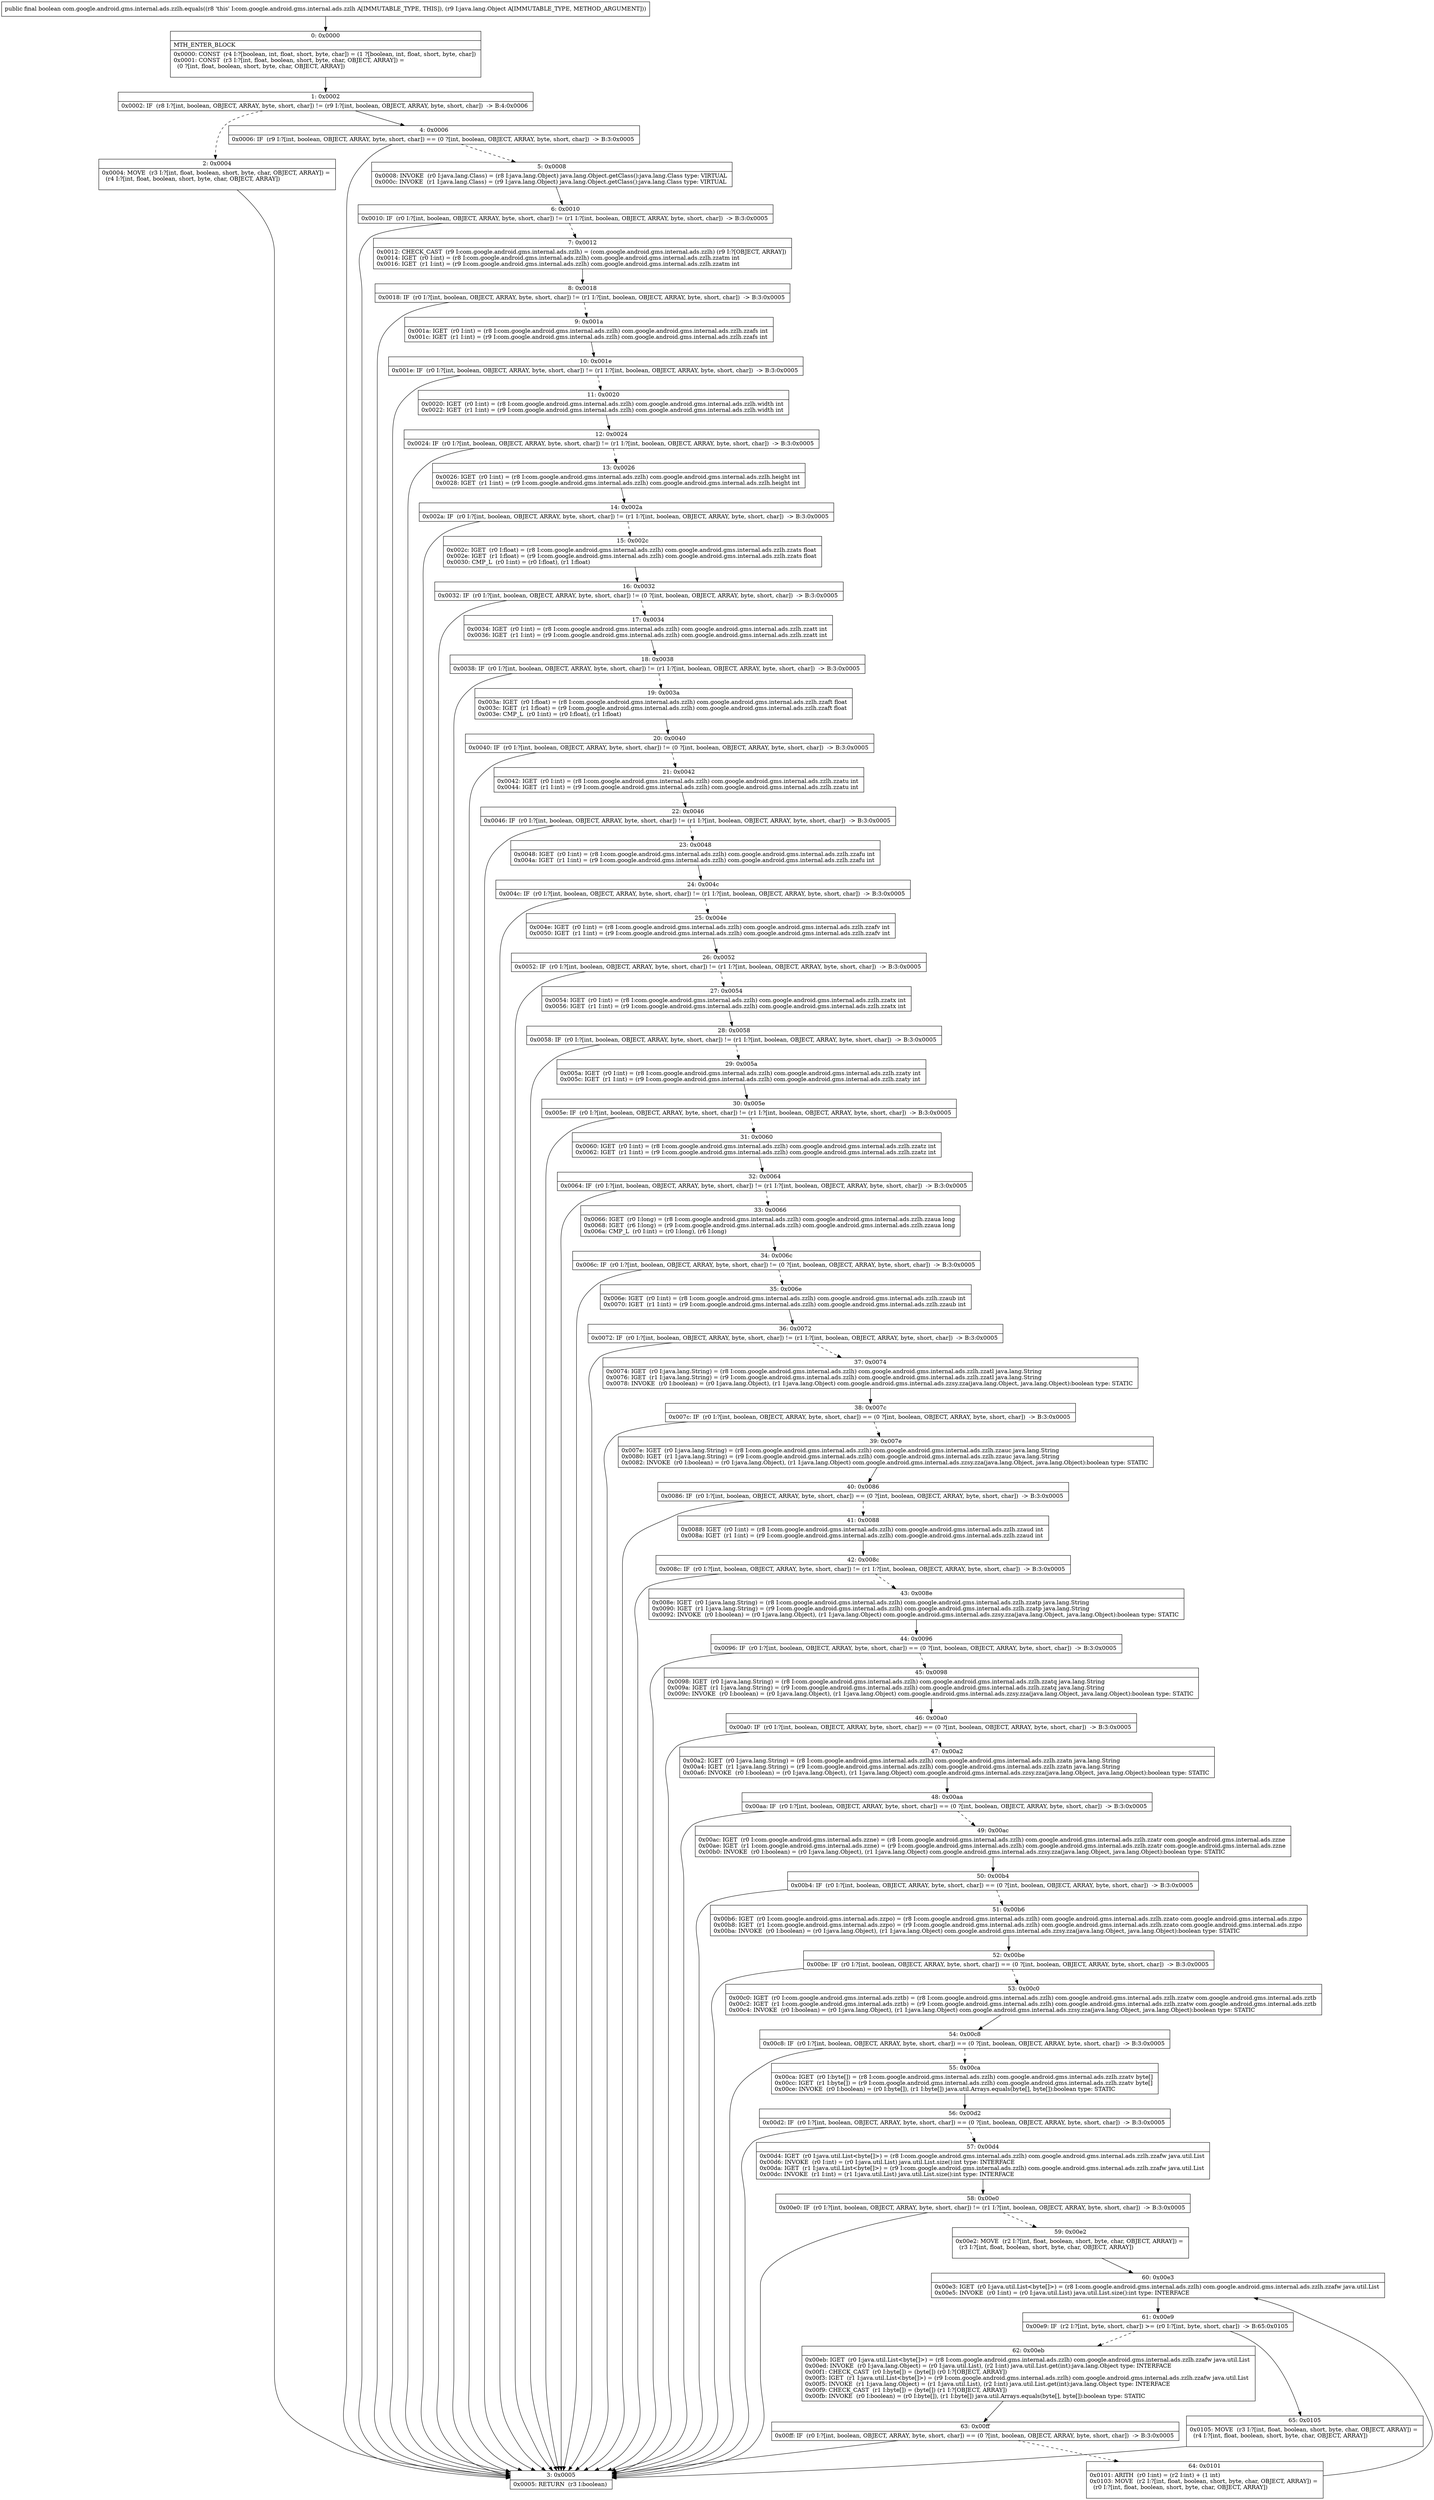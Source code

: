 digraph "CFG forcom.google.android.gms.internal.ads.zzlh.equals(Ljava\/lang\/Object;)Z" {
Node_0 [shape=record,label="{0\:\ 0x0000|MTH_ENTER_BLOCK\l|0x0000: CONST  (r4 I:?[boolean, int, float, short, byte, char]) = (1 ?[boolean, int, float, short, byte, char]) \l0x0001: CONST  (r3 I:?[int, float, boolean, short, byte, char, OBJECT, ARRAY]) = \l  (0 ?[int, float, boolean, short, byte, char, OBJECT, ARRAY])\l \l}"];
Node_1 [shape=record,label="{1\:\ 0x0002|0x0002: IF  (r8 I:?[int, boolean, OBJECT, ARRAY, byte, short, char]) != (r9 I:?[int, boolean, OBJECT, ARRAY, byte, short, char])  \-\> B:4:0x0006 \l}"];
Node_2 [shape=record,label="{2\:\ 0x0004|0x0004: MOVE  (r3 I:?[int, float, boolean, short, byte, char, OBJECT, ARRAY]) = \l  (r4 I:?[int, float, boolean, short, byte, char, OBJECT, ARRAY])\l \l}"];
Node_3 [shape=record,label="{3\:\ 0x0005|0x0005: RETURN  (r3 I:boolean) \l}"];
Node_4 [shape=record,label="{4\:\ 0x0006|0x0006: IF  (r9 I:?[int, boolean, OBJECT, ARRAY, byte, short, char]) == (0 ?[int, boolean, OBJECT, ARRAY, byte, short, char])  \-\> B:3:0x0005 \l}"];
Node_5 [shape=record,label="{5\:\ 0x0008|0x0008: INVOKE  (r0 I:java.lang.Class) = (r8 I:java.lang.Object) java.lang.Object.getClass():java.lang.Class type: VIRTUAL \l0x000c: INVOKE  (r1 I:java.lang.Class) = (r9 I:java.lang.Object) java.lang.Object.getClass():java.lang.Class type: VIRTUAL \l}"];
Node_6 [shape=record,label="{6\:\ 0x0010|0x0010: IF  (r0 I:?[int, boolean, OBJECT, ARRAY, byte, short, char]) != (r1 I:?[int, boolean, OBJECT, ARRAY, byte, short, char])  \-\> B:3:0x0005 \l}"];
Node_7 [shape=record,label="{7\:\ 0x0012|0x0012: CHECK_CAST  (r9 I:com.google.android.gms.internal.ads.zzlh) = (com.google.android.gms.internal.ads.zzlh) (r9 I:?[OBJECT, ARRAY]) \l0x0014: IGET  (r0 I:int) = (r8 I:com.google.android.gms.internal.ads.zzlh) com.google.android.gms.internal.ads.zzlh.zzatm int \l0x0016: IGET  (r1 I:int) = (r9 I:com.google.android.gms.internal.ads.zzlh) com.google.android.gms.internal.ads.zzlh.zzatm int \l}"];
Node_8 [shape=record,label="{8\:\ 0x0018|0x0018: IF  (r0 I:?[int, boolean, OBJECT, ARRAY, byte, short, char]) != (r1 I:?[int, boolean, OBJECT, ARRAY, byte, short, char])  \-\> B:3:0x0005 \l}"];
Node_9 [shape=record,label="{9\:\ 0x001a|0x001a: IGET  (r0 I:int) = (r8 I:com.google.android.gms.internal.ads.zzlh) com.google.android.gms.internal.ads.zzlh.zzafs int \l0x001c: IGET  (r1 I:int) = (r9 I:com.google.android.gms.internal.ads.zzlh) com.google.android.gms.internal.ads.zzlh.zzafs int \l}"];
Node_10 [shape=record,label="{10\:\ 0x001e|0x001e: IF  (r0 I:?[int, boolean, OBJECT, ARRAY, byte, short, char]) != (r1 I:?[int, boolean, OBJECT, ARRAY, byte, short, char])  \-\> B:3:0x0005 \l}"];
Node_11 [shape=record,label="{11\:\ 0x0020|0x0020: IGET  (r0 I:int) = (r8 I:com.google.android.gms.internal.ads.zzlh) com.google.android.gms.internal.ads.zzlh.width int \l0x0022: IGET  (r1 I:int) = (r9 I:com.google.android.gms.internal.ads.zzlh) com.google.android.gms.internal.ads.zzlh.width int \l}"];
Node_12 [shape=record,label="{12\:\ 0x0024|0x0024: IF  (r0 I:?[int, boolean, OBJECT, ARRAY, byte, short, char]) != (r1 I:?[int, boolean, OBJECT, ARRAY, byte, short, char])  \-\> B:3:0x0005 \l}"];
Node_13 [shape=record,label="{13\:\ 0x0026|0x0026: IGET  (r0 I:int) = (r8 I:com.google.android.gms.internal.ads.zzlh) com.google.android.gms.internal.ads.zzlh.height int \l0x0028: IGET  (r1 I:int) = (r9 I:com.google.android.gms.internal.ads.zzlh) com.google.android.gms.internal.ads.zzlh.height int \l}"];
Node_14 [shape=record,label="{14\:\ 0x002a|0x002a: IF  (r0 I:?[int, boolean, OBJECT, ARRAY, byte, short, char]) != (r1 I:?[int, boolean, OBJECT, ARRAY, byte, short, char])  \-\> B:3:0x0005 \l}"];
Node_15 [shape=record,label="{15\:\ 0x002c|0x002c: IGET  (r0 I:float) = (r8 I:com.google.android.gms.internal.ads.zzlh) com.google.android.gms.internal.ads.zzlh.zzats float \l0x002e: IGET  (r1 I:float) = (r9 I:com.google.android.gms.internal.ads.zzlh) com.google.android.gms.internal.ads.zzlh.zzats float \l0x0030: CMP_L  (r0 I:int) = (r0 I:float), (r1 I:float) \l}"];
Node_16 [shape=record,label="{16\:\ 0x0032|0x0032: IF  (r0 I:?[int, boolean, OBJECT, ARRAY, byte, short, char]) != (0 ?[int, boolean, OBJECT, ARRAY, byte, short, char])  \-\> B:3:0x0005 \l}"];
Node_17 [shape=record,label="{17\:\ 0x0034|0x0034: IGET  (r0 I:int) = (r8 I:com.google.android.gms.internal.ads.zzlh) com.google.android.gms.internal.ads.zzlh.zzatt int \l0x0036: IGET  (r1 I:int) = (r9 I:com.google.android.gms.internal.ads.zzlh) com.google.android.gms.internal.ads.zzlh.zzatt int \l}"];
Node_18 [shape=record,label="{18\:\ 0x0038|0x0038: IF  (r0 I:?[int, boolean, OBJECT, ARRAY, byte, short, char]) != (r1 I:?[int, boolean, OBJECT, ARRAY, byte, short, char])  \-\> B:3:0x0005 \l}"];
Node_19 [shape=record,label="{19\:\ 0x003a|0x003a: IGET  (r0 I:float) = (r8 I:com.google.android.gms.internal.ads.zzlh) com.google.android.gms.internal.ads.zzlh.zzaft float \l0x003c: IGET  (r1 I:float) = (r9 I:com.google.android.gms.internal.ads.zzlh) com.google.android.gms.internal.ads.zzlh.zzaft float \l0x003e: CMP_L  (r0 I:int) = (r0 I:float), (r1 I:float) \l}"];
Node_20 [shape=record,label="{20\:\ 0x0040|0x0040: IF  (r0 I:?[int, boolean, OBJECT, ARRAY, byte, short, char]) != (0 ?[int, boolean, OBJECT, ARRAY, byte, short, char])  \-\> B:3:0x0005 \l}"];
Node_21 [shape=record,label="{21\:\ 0x0042|0x0042: IGET  (r0 I:int) = (r8 I:com.google.android.gms.internal.ads.zzlh) com.google.android.gms.internal.ads.zzlh.zzatu int \l0x0044: IGET  (r1 I:int) = (r9 I:com.google.android.gms.internal.ads.zzlh) com.google.android.gms.internal.ads.zzlh.zzatu int \l}"];
Node_22 [shape=record,label="{22\:\ 0x0046|0x0046: IF  (r0 I:?[int, boolean, OBJECT, ARRAY, byte, short, char]) != (r1 I:?[int, boolean, OBJECT, ARRAY, byte, short, char])  \-\> B:3:0x0005 \l}"];
Node_23 [shape=record,label="{23\:\ 0x0048|0x0048: IGET  (r0 I:int) = (r8 I:com.google.android.gms.internal.ads.zzlh) com.google.android.gms.internal.ads.zzlh.zzafu int \l0x004a: IGET  (r1 I:int) = (r9 I:com.google.android.gms.internal.ads.zzlh) com.google.android.gms.internal.ads.zzlh.zzafu int \l}"];
Node_24 [shape=record,label="{24\:\ 0x004c|0x004c: IF  (r0 I:?[int, boolean, OBJECT, ARRAY, byte, short, char]) != (r1 I:?[int, boolean, OBJECT, ARRAY, byte, short, char])  \-\> B:3:0x0005 \l}"];
Node_25 [shape=record,label="{25\:\ 0x004e|0x004e: IGET  (r0 I:int) = (r8 I:com.google.android.gms.internal.ads.zzlh) com.google.android.gms.internal.ads.zzlh.zzafv int \l0x0050: IGET  (r1 I:int) = (r9 I:com.google.android.gms.internal.ads.zzlh) com.google.android.gms.internal.ads.zzlh.zzafv int \l}"];
Node_26 [shape=record,label="{26\:\ 0x0052|0x0052: IF  (r0 I:?[int, boolean, OBJECT, ARRAY, byte, short, char]) != (r1 I:?[int, boolean, OBJECT, ARRAY, byte, short, char])  \-\> B:3:0x0005 \l}"];
Node_27 [shape=record,label="{27\:\ 0x0054|0x0054: IGET  (r0 I:int) = (r8 I:com.google.android.gms.internal.ads.zzlh) com.google.android.gms.internal.ads.zzlh.zzatx int \l0x0056: IGET  (r1 I:int) = (r9 I:com.google.android.gms.internal.ads.zzlh) com.google.android.gms.internal.ads.zzlh.zzatx int \l}"];
Node_28 [shape=record,label="{28\:\ 0x0058|0x0058: IF  (r0 I:?[int, boolean, OBJECT, ARRAY, byte, short, char]) != (r1 I:?[int, boolean, OBJECT, ARRAY, byte, short, char])  \-\> B:3:0x0005 \l}"];
Node_29 [shape=record,label="{29\:\ 0x005a|0x005a: IGET  (r0 I:int) = (r8 I:com.google.android.gms.internal.ads.zzlh) com.google.android.gms.internal.ads.zzlh.zzaty int \l0x005c: IGET  (r1 I:int) = (r9 I:com.google.android.gms.internal.ads.zzlh) com.google.android.gms.internal.ads.zzlh.zzaty int \l}"];
Node_30 [shape=record,label="{30\:\ 0x005e|0x005e: IF  (r0 I:?[int, boolean, OBJECT, ARRAY, byte, short, char]) != (r1 I:?[int, boolean, OBJECT, ARRAY, byte, short, char])  \-\> B:3:0x0005 \l}"];
Node_31 [shape=record,label="{31\:\ 0x0060|0x0060: IGET  (r0 I:int) = (r8 I:com.google.android.gms.internal.ads.zzlh) com.google.android.gms.internal.ads.zzlh.zzatz int \l0x0062: IGET  (r1 I:int) = (r9 I:com.google.android.gms.internal.ads.zzlh) com.google.android.gms.internal.ads.zzlh.zzatz int \l}"];
Node_32 [shape=record,label="{32\:\ 0x0064|0x0064: IF  (r0 I:?[int, boolean, OBJECT, ARRAY, byte, short, char]) != (r1 I:?[int, boolean, OBJECT, ARRAY, byte, short, char])  \-\> B:3:0x0005 \l}"];
Node_33 [shape=record,label="{33\:\ 0x0066|0x0066: IGET  (r0 I:long) = (r8 I:com.google.android.gms.internal.ads.zzlh) com.google.android.gms.internal.ads.zzlh.zzaua long \l0x0068: IGET  (r6 I:long) = (r9 I:com.google.android.gms.internal.ads.zzlh) com.google.android.gms.internal.ads.zzlh.zzaua long \l0x006a: CMP_L  (r0 I:int) = (r0 I:long), (r6 I:long) \l}"];
Node_34 [shape=record,label="{34\:\ 0x006c|0x006c: IF  (r0 I:?[int, boolean, OBJECT, ARRAY, byte, short, char]) != (0 ?[int, boolean, OBJECT, ARRAY, byte, short, char])  \-\> B:3:0x0005 \l}"];
Node_35 [shape=record,label="{35\:\ 0x006e|0x006e: IGET  (r0 I:int) = (r8 I:com.google.android.gms.internal.ads.zzlh) com.google.android.gms.internal.ads.zzlh.zzaub int \l0x0070: IGET  (r1 I:int) = (r9 I:com.google.android.gms.internal.ads.zzlh) com.google.android.gms.internal.ads.zzlh.zzaub int \l}"];
Node_36 [shape=record,label="{36\:\ 0x0072|0x0072: IF  (r0 I:?[int, boolean, OBJECT, ARRAY, byte, short, char]) != (r1 I:?[int, boolean, OBJECT, ARRAY, byte, short, char])  \-\> B:3:0x0005 \l}"];
Node_37 [shape=record,label="{37\:\ 0x0074|0x0074: IGET  (r0 I:java.lang.String) = (r8 I:com.google.android.gms.internal.ads.zzlh) com.google.android.gms.internal.ads.zzlh.zzatl java.lang.String \l0x0076: IGET  (r1 I:java.lang.String) = (r9 I:com.google.android.gms.internal.ads.zzlh) com.google.android.gms.internal.ads.zzlh.zzatl java.lang.String \l0x0078: INVOKE  (r0 I:boolean) = (r0 I:java.lang.Object), (r1 I:java.lang.Object) com.google.android.gms.internal.ads.zzsy.zza(java.lang.Object, java.lang.Object):boolean type: STATIC \l}"];
Node_38 [shape=record,label="{38\:\ 0x007c|0x007c: IF  (r0 I:?[int, boolean, OBJECT, ARRAY, byte, short, char]) == (0 ?[int, boolean, OBJECT, ARRAY, byte, short, char])  \-\> B:3:0x0005 \l}"];
Node_39 [shape=record,label="{39\:\ 0x007e|0x007e: IGET  (r0 I:java.lang.String) = (r8 I:com.google.android.gms.internal.ads.zzlh) com.google.android.gms.internal.ads.zzlh.zzauc java.lang.String \l0x0080: IGET  (r1 I:java.lang.String) = (r9 I:com.google.android.gms.internal.ads.zzlh) com.google.android.gms.internal.ads.zzlh.zzauc java.lang.String \l0x0082: INVOKE  (r0 I:boolean) = (r0 I:java.lang.Object), (r1 I:java.lang.Object) com.google.android.gms.internal.ads.zzsy.zza(java.lang.Object, java.lang.Object):boolean type: STATIC \l}"];
Node_40 [shape=record,label="{40\:\ 0x0086|0x0086: IF  (r0 I:?[int, boolean, OBJECT, ARRAY, byte, short, char]) == (0 ?[int, boolean, OBJECT, ARRAY, byte, short, char])  \-\> B:3:0x0005 \l}"];
Node_41 [shape=record,label="{41\:\ 0x0088|0x0088: IGET  (r0 I:int) = (r8 I:com.google.android.gms.internal.ads.zzlh) com.google.android.gms.internal.ads.zzlh.zzaud int \l0x008a: IGET  (r1 I:int) = (r9 I:com.google.android.gms.internal.ads.zzlh) com.google.android.gms.internal.ads.zzlh.zzaud int \l}"];
Node_42 [shape=record,label="{42\:\ 0x008c|0x008c: IF  (r0 I:?[int, boolean, OBJECT, ARRAY, byte, short, char]) != (r1 I:?[int, boolean, OBJECT, ARRAY, byte, short, char])  \-\> B:3:0x0005 \l}"];
Node_43 [shape=record,label="{43\:\ 0x008e|0x008e: IGET  (r0 I:java.lang.String) = (r8 I:com.google.android.gms.internal.ads.zzlh) com.google.android.gms.internal.ads.zzlh.zzatp java.lang.String \l0x0090: IGET  (r1 I:java.lang.String) = (r9 I:com.google.android.gms.internal.ads.zzlh) com.google.android.gms.internal.ads.zzlh.zzatp java.lang.String \l0x0092: INVOKE  (r0 I:boolean) = (r0 I:java.lang.Object), (r1 I:java.lang.Object) com.google.android.gms.internal.ads.zzsy.zza(java.lang.Object, java.lang.Object):boolean type: STATIC \l}"];
Node_44 [shape=record,label="{44\:\ 0x0096|0x0096: IF  (r0 I:?[int, boolean, OBJECT, ARRAY, byte, short, char]) == (0 ?[int, boolean, OBJECT, ARRAY, byte, short, char])  \-\> B:3:0x0005 \l}"];
Node_45 [shape=record,label="{45\:\ 0x0098|0x0098: IGET  (r0 I:java.lang.String) = (r8 I:com.google.android.gms.internal.ads.zzlh) com.google.android.gms.internal.ads.zzlh.zzatq java.lang.String \l0x009a: IGET  (r1 I:java.lang.String) = (r9 I:com.google.android.gms.internal.ads.zzlh) com.google.android.gms.internal.ads.zzlh.zzatq java.lang.String \l0x009c: INVOKE  (r0 I:boolean) = (r0 I:java.lang.Object), (r1 I:java.lang.Object) com.google.android.gms.internal.ads.zzsy.zza(java.lang.Object, java.lang.Object):boolean type: STATIC \l}"];
Node_46 [shape=record,label="{46\:\ 0x00a0|0x00a0: IF  (r0 I:?[int, boolean, OBJECT, ARRAY, byte, short, char]) == (0 ?[int, boolean, OBJECT, ARRAY, byte, short, char])  \-\> B:3:0x0005 \l}"];
Node_47 [shape=record,label="{47\:\ 0x00a2|0x00a2: IGET  (r0 I:java.lang.String) = (r8 I:com.google.android.gms.internal.ads.zzlh) com.google.android.gms.internal.ads.zzlh.zzatn java.lang.String \l0x00a4: IGET  (r1 I:java.lang.String) = (r9 I:com.google.android.gms.internal.ads.zzlh) com.google.android.gms.internal.ads.zzlh.zzatn java.lang.String \l0x00a6: INVOKE  (r0 I:boolean) = (r0 I:java.lang.Object), (r1 I:java.lang.Object) com.google.android.gms.internal.ads.zzsy.zza(java.lang.Object, java.lang.Object):boolean type: STATIC \l}"];
Node_48 [shape=record,label="{48\:\ 0x00aa|0x00aa: IF  (r0 I:?[int, boolean, OBJECT, ARRAY, byte, short, char]) == (0 ?[int, boolean, OBJECT, ARRAY, byte, short, char])  \-\> B:3:0x0005 \l}"];
Node_49 [shape=record,label="{49\:\ 0x00ac|0x00ac: IGET  (r0 I:com.google.android.gms.internal.ads.zzne) = (r8 I:com.google.android.gms.internal.ads.zzlh) com.google.android.gms.internal.ads.zzlh.zzatr com.google.android.gms.internal.ads.zzne \l0x00ae: IGET  (r1 I:com.google.android.gms.internal.ads.zzne) = (r9 I:com.google.android.gms.internal.ads.zzlh) com.google.android.gms.internal.ads.zzlh.zzatr com.google.android.gms.internal.ads.zzne \l0x00b0: INVOKE  (r0 I:boolean) = (r0 I:java.lang.Object), (r1 I:java.lang.Object) com.google.android.gms.internal.ads.zzsy.zza(java.lang.Object, java.lang.Object):boolean type: STATIC \l}"];
Node_50 [shape=record,label="{50\:\ 0x00b4|0x00b4: IF  (r0 I:?[int, boolean, OBJECT, ARRAY, byte, short, char]) == (0 ?[int, boolean, OBJECT, ARRAY, byte, short, char])  \-\> B:3:0x0005 \l}"];
Node_51 [shape=record,label="{51\:\ 0x00b6|0x00b6: IGET  (r0 I:com.google.android.gms.internal.ads.zzpo) = (r8 I:com.google.android.gms.internal.ads.zzlh) com.google.android.gms.internal.ads.zzlh.zzato com.google.android.gms.internal.ads.zzpo \l0x00b8: IGET  (r1 I:com.google.android.gms.internal.ads.zzpo) = (r9 I:com.google.android.gms.internal.ads.zzlh) com.google.android.gms.internal.ads.zzlh.zzato com.google.android.gms.internal.ads.zzpo \l0x00ba: INVOKE  (r0 I:boolean) = (r0 I:java.lang.Object), (r1 I:java.lang.Object) com.google.android.gms.internal.ads.zzsy.zza(java.lang.Object, java.lang.Object):boolean type: STATIC \l}"];
Node_52 [shape=record,label="{52\:\ 0x00be|0x00be: IF  (r0 I:?[int, boolean, OBJECT, ARRAY, byte, short, char]) == (0 ?[int, boolean, OBJECT, ARRAY, byte, short, char])  \-\> B:3:0x0005 \l}"];
Node_53 [shape=record,label="{53\:\ 0x00c0|0x00c0: IGET  (r0 I:com.google.android.gms.internal.ads.zztb) = (r8 I:com.google.android.gms.internal.ads.zzlh) com.google.android.gms.internal.ads.zzlh.zzatw com.google.android.gms.internal.ads.zztb \l0x00c2: IGET  (r1 I:com.google.android.gms.internal.ads.zztb) = (r9 I:com.google.android.gms.internal.ads.zzlh) com.google.android.gms.internal.ads.zzlh.zzatw com.google.android.gms.internal.ads.zztb \l0x00c4: INVOKE  (r0 I:boolean) = (r0 I:java.lang.Object), (r1 I:java.lang.Object) com.google.android.gms.internal.ads.zzsy.zza(java.lang.Object, java.lang.Object):boolean type: STATIC \l}"];
Node_54 [shape=record,label="{54\:\ 0x00c8|0x00c8: IF  (r0 I:?[int, boolean, OBJECT, ARRAY, byte, short, char]) == (0 ?[int, boolean, OBJECT, ARRAY, byte, short, char])  \-\> B:3:0x0005 \l}"];
Node_55 [shape=record,label="{55\:\ 0x00ca|0x00ca: IGET  (r0 I:byte[]) = (r8 I:com.google.android.gms.internal.ads.zzlh) com.google.android.gms.internal.ads.zzlh.zzatv byte[] \l0x00cc: IGET  (r1 I:byte[]) = (r9 I:com.google.android.gms.internal.ads.zzlh) com.google.android.gms.internal.ads.zzlh.zzatv byte[] \l0x00ce: INVOKE  (r0 I:boolean) = (r0 I:byte[]), (r1 I:byte[]) java.util.Arrays.equals(byte[], byte[]):boolean type: STATIC \l}"];
Node_56 [shape=record,label="{56\:\ 0x00d2|0x00d2: IF  (r0 I:?[int, boolean, OBJECT, ARRAY, byte, short, char]) == (0 ?[int, boolean, OBJECT, ARRAY, byte, short, char])  \-\> B:3:0x0005 \l}"];
Node_57 [shape=record,label="{57\:\ 0x00d4|0x00d4: IGET  (r0 I:java.util.List\<byte[]\>) = (r8 I:com.google.android.gms.internal.ads.zzlh) com.google.android.gms.internal.ads.zzlh.zzafw java.util.List \l0x00d6: INVOKE  (r0 I:int) = (r0 I:java.util.List) java.util.List.size():int type: INTERFACE \l0x00da: IGET  (r1 I:java.util.List\<byte[]\>) = (r9 I:com.google.android.gms.internal.ads.zzlh) com.google.android.gms.internal.ads.zzlh.zzafw java.util.List \l0x00dc: INVOKE  (r1 I:int) = (r1 I:java.util.List) java.util.List.size():int type: INTERFACE \l}"];
Node_58 [shape=record,label="{58\:\ 0x00e0|0x00e0: IF  (r0 I:?[int, boolean, OBJECT, ARRAY, byte, short, char]) != (r1 I:?[int, boolean, OBJECT, ARRAY, byte, short, char])  \-\> B:3:0x0005 \l}"];
Node_59 [shape=record,label="{59\:\ 0x00e2|0x00e2: MOVE  (r2 I:?[int, float, boolean, short, byte, char, OBJECT, ARRAY]) = \l  (r3 I:?[int, float, boolean, short, byte, char, OBJECT, ARRAY])\l \l}"];
Node_60 [shape=record,label="{60\:\ 0x00e3|0x00e3: IGET  (r0 I:java.util.List\<byte[]\>) = (r8 I:com.google.android.gms.internal.ads.zzlh) com.google.android.gms.internal.ads.zzlh.zzafw java.util.List \l0x00e5: INVOKE  (r0 I:int) = (r0 I:java.util.List) java.util.List.size():int type: INTERFACE \l}"];
Node_61 [shape=record,label="{61\:\ 0x00e9|0x00e9: IF  (r2 I:?[int, byte, short, char]) \>= (r0 I:?[int, byte, short, char])  \-\> B:65:0x0105 \l}"];
Node_62 [shape=record,label="{62\:\ 0x00eb|0x00eb: IGET  (r0 I:java.util.List\<byte[]\>) = (r8 I:com.google.android.gms.internal.ads.zzlh) com.google.android.gms.internal.ads.zzlh.zzafw java.util.List \l0x00ed: INVOKE  (r0 I:java.lang.Object) = (r0 I:java.util.List), (r2 I:int) java.util.List.get(int):java.lang.Object type: INTERFACE \l0x00f1: CHECK_CAST  (r0 I:byte[]) = (byte[]) (r0 I:?[OBJECT, ARRAY]) \l0x00f3: IGET  (r1 I:java.util.List\<byte[]\>) = (r9 I:com.google.android.gms.internal.ads.zzlh) com.google.android.gms.internal.ads.zzlh.zzafw java.util.List \l0x00f5: INVOKE  (r1 I:java.lang.Object) = (r1 I:java.util.List), (r2 I:int) java.util.List.get(int):java.lang.Object type: INTERFACE \l0x00f9: CHECK_CAST  (r1 I:byte[]) = (byte[]) (r1 I:?[OBJECT, ARRAY]) \l0x00fb: INVOKE  (r0 I:boolean) = (r0 I:byte[]), (r1 I:byte[]) java.util.Arrays.equals(byte[], byte[]):boolean type: STATIC \l}"];
Node_63 [shape=record,label="{63\:\ 0x00ff|0x00ff: IF  (r0 I:?[int, boolean, OBJECT, ARRAY, byte, short, char]) == (0 ?[int, boolean, OBJECT, ARRAY, byte, short, char])  \-\> B:3:0x0005 \l}"];
Node_64 [shape=record,label="{64\:\ 0x0101|0x0101: ARITH  (r0 I:int) = (r2 I:int) + (1 int) \l0x0103: MOVE  (r2 I:?[int, float, boolean, short, byte, char, OBJECT, ARRAY]) = \l  (r0 I:?[int, float, boolean, short, byte, char, OBJECT, ARRAY])\l \l}"];
Node_65 [shape=record,label="{65\:\ 0x0105|0x0105: MOVE  (r3 I:?[int, float, boolean, short, byte, char, OBJECT, ARRAY]) = \l  (r4 I:?[int, float, boolean, short, byte, char, OBJECT, ARRAY])\l \l}"];
MethodNode[shape=record,label="{public final boolean com.google.android.gms.internal.ads.zzlh.equals((r8 'this' I:com.google.android.gms.internal.ads.zzlh A[IMMUTABLE_TYPE, THIS]), (r9 I:java.lang.Object A[IMMUTABLE_TYPE, METHOD_ARGUMENT])) }"];
MethodNode -> Node_0;
Node_0 -> Node_1;
Node_1 -> Node_2[style=dashed];
Node_1 -> Node_4;
Node_2 -> Node_3;
Node_4 -> Node_3;
Node_4 -> Node_5[style=dashed];
Node_5 -> Node_6;
Node_6 -> Node_3;
Node_6 -> Node_7[style=dashed];
Node_7 -> Node_8;
Node_8 -> Node_3;
Node_8 -> Node_9[style=dashed];
Node_9 -> Node_10;
Node_10 -> Node_3;
Node_10 -> Node_11[style=dashed];
Node_11 -> Node_12;
Node_12 -> Node_3;
Node_12 -> Node_13[style=dashed];
Node_13 -> Node_14;
Node_14 -> Node_3;
Node_14 -> Node_15[style=dashed];
Node_15 -> Node_16;
Node_16 -> Node_3;
Node_16 -> Node_17[style=dashed];
Node_17 -> Node_18;
Node_18 -> Node_3;
Node_18 -> Node_19[style=dashed];
Node_19 -> Node_20;
Node_20 -> Node_3;
Node_20 -> Node_21[style=dashed];
Node_21 -> Node_22;
Node_22 -> Node_3;
Node_22 -> Node_23[style=dashed];
Node_23 -> Node_24;
Node_24 -> Node_3;
Node_24 -> Node_25[style=dashed];
Node_25 -> Node_26;
Node_26 -> Node_3;
Node_26 -> Node_27[style=dashed];
Node_27 -> Node_28;
Node_28 -> Node_3;
Node_28 -> Node_29[style=dashed];
Node_29 -> Node_30;
Node_30 -> Node_3;
Node_30 -> Node_31[style=dashed];
Node_31 -> Node_32;
Node_32 -> Node_3;
Node_32 -> Node_33[style=dashed];
Node_33 -> Node_34;
Node_34 -> Node_3;
Node_34 -> Node_35[style=dashed];
Node_35 -> Node_36;
Node_36 -> Node_3;
Node_36 -> Node_37[style=dashed];
Node_37 -> Node_38;
Node_38 -> Node_3;
Node_38 -> Node_39[style=dashed];
Node_39 -> Node_40;
Node_40 -> Node_3;
Node_40 -> Node_41[style=dashed];
Node_41 -> Node_42;
Node_42 -> Node_3;
Node_42 -> Node_43[style=dashed];
Node_43 -> Node_44;
Node_44 -> Node_3;
Node_44 -> Node_45[style=dashed];
Node_45 -> Node_46;
Node_46 -> Node_3;
Node_46 -> Node_47[style=dashed];
Node_47 -> Node_48;
Node_48 -> Node_3;
Node_48 -> Node_49[style=dashed];
Node_49 -> Node_50;
Node_50 -> Node_3;
Node_50 -> Node_51[style=dashed];
Node_51 -> Node_52;
Node_52 -> Node_3;
Node_52 -> Node_53[style=dashed];
Node_53 -> Node_54;
Node_54 -> Node_3;
Node_54 -> Node_55[style=dashed];
Node_55 -> Node_56;
Node_56 -> Node_3;
Node_56 -> Node_57[style=dashed];
Node_57 -> Node_58;
Node_58 -> Node_3;
Node_58 -> Node_59[style=dashed];
Node_59 -> Node_60;
Node_60 -> Node_61;
Node_61 -> Node_62[style=dashed];
Node_61 -> Node_65;
Node_62 -> Node_63;
Node_63 -> Node_3;
Node_63 -> Node_64[style=dashed];
Node_64 -> Node_60;
Node_65 -> Node_3;
}

